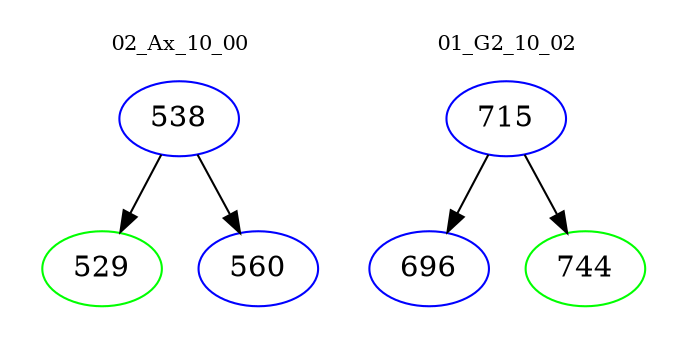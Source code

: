 digraph{
subgraph cluster_0 {
color = white
label = "02_Ax_10_00";
fontsize=10;
T0_538 [label="538", color="blue"]
T0_538 -> T0_529 [color="black"]
T0_529 [label="529", color="green"]
T0_538 -> T0_560 [color="black"]
T0_560 [label="560", color="blue"]
}
subgraph cluster_1 {
color = white
label = "01_G2_10_02";
fontsize=10;
T1_715 [label="715", color="blue"]
T1_715 -> T1_696 [color="black"]
T1_696 [label="696", color="blue"]
T1_715 -> T1_744 [color="black"]
T1_744 [label="744", color="green"]
}
}
